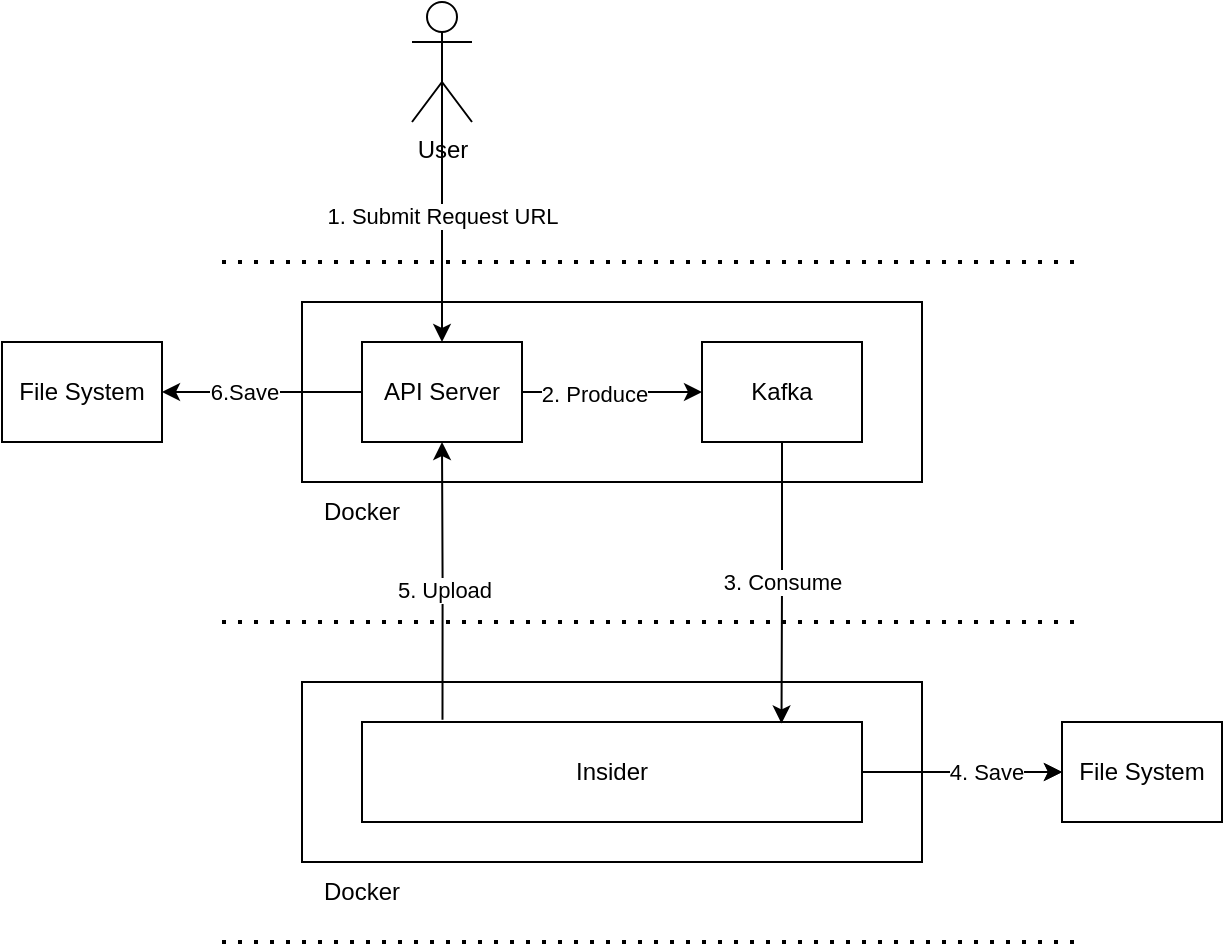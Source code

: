 <mxfile version="23.1.0" type="device">
  <diagram name="第 1 页" id="to4PNuO-dswxLoBqn-uR">
    <mxGraphModel dx="789" dy="448" grid="1" gridSize="10" guides="1" tooltips="1" connect="1" arrows="1" fold="1" page="1" pageScale="1" pageWidth="827" pageHeight="1169" math="0" shadow="0">
      <root>
        <mxCell id="0" />
        <mxCell id="1" parent="0" />
        <mxCell id="WeAkFcIHQg_UhUw0Y04K-15" value="" style="edgeStyle=orthogonalEdgeStyle;rounded=0;orthogonalLoop=1;jettySize=auto;html=1;" parent="1" source="b63spMmRBqd-F8lJFUY--3" target="b63spMmRBqd-F8lJFUY--5" edge="1">
          <mxGeometry relative="1" as="geometry" />
        </mxCell>
        <mxCell id="b63spMmRBqd-F8lJFUY--3" value="" style="rounded=0;whiteSpace=wrap;html=1;fillColor=none;" parent="1" vertex="1">
          <mxGeometry x="320" y="430" width="310" height="90" as="geometry" />
        </mxCell>
        <mxCell id="b63spMmRBqd-F8lJFUY--10" style="edgeStyle=orthogonalEdgeStyle;rounded=0;orthogonalLoop=1;jettySize=auto;html=1;entryX=0.5;entryY=1;entryDx=0;entryDy=0;exitX=0.161;exitY=-0.023;exitDx=0;exitDy=0;exitPerimeter=0;" parent="1" source="b63spMmRBqd-F8lJFUY--1" target="b63spMmRBqd-F8lJFUY--9" edge="1">
          <mxGeometry relative="1" as="geometry">
            <mxPoint x="390" y="440" as="sourcePoint" />
          </mxGeometry>
        </mxCell>
        <mxCell id="b63spMmRBqd-F8lJFUY--15" value="5. Upload" style="edgeLabel;html=1;align=center;verticalAlign=middle;resizable=0;points=[];" parent="b63spMmRBqd-F8lJFUY--10" vertex="1" connectable="0">
          <mxGeometry x="-0.095" y="-2" relative="1" as="geometry">
            <mxPoint x="-2" y="-2" as="offset" />
          </mxGeometry>
        </mxCell>
        <mxCell id="WeAkFcIHQg_UhUw0Y04K-9" style="edgeStyle=orthogonalEdgeStyle;rounded=0;orthogonalLoop=1;jettySize=auto;html=1;exitX=1;exitY=0.5;exitDx=0;exitDy=0;entryX=0;entryY=0.5;entryDx=0;entryDy=0;" parent="1" source="b63spMmRBqd-F8lJFUY--1" target="b63spMmRBqd-F8lJFUY--5" edge="1">
          <mxGeometry relative="1" as="geometry" />
        </mxCell>
        <mxCell id="WeAkFcIHQg_UhUw0Y04K-14" value="4. Save" style="edgeLabel;html=1;align=center;verticalAlign=middle;resizable=0;points=[];" parent="WeAkFcIHQg_UhUw0Y04K-9" vertex="1" connectable="0">
          <mxGeometry x="0.093" y="-1" relative="1" as="geometry">
            <mxPoint x="7" y="-1" as="offset" />
          </mxGeometry>
        </mxCell>
        <mxCell id="b63spMmRBqd-F8lJFUY--1" value="Insider" style="rounded=0;whiteSpace=wrap;html=1;" parent="1" vertex="1">
          <mxGeometry x="350" y="450" width="250" height="50" as="geometry" />
        </mxCell>
        <mxCell id="b63spMmRBqd-F8lJFUY--2" value="" style="endArrow=none;dashed=1;html=1;dashPattern=1 3;strokeWidth=2;rounded=0;" parent="1" edge="1">
          <mxGeometry width="50" height="50" relative="1" as="geometry">
            <mxPoint x="280" y="400" as="sourcePoint" />
            <mxPoint x="710" y="400" as="targetPoint" />
          </mxGeometry>
        </mxCell>
        <mxCell id="b63spMmRBqd-F8lJFUY--4" value="Docker" style="text;html=1;strokeColor=none;fillColor=none;align=center;verticalAlign=middle;whiteSpace=wrap;rounded=0;" parent="1" vertex="1">
          <mxGeometry x="320" y="520" width="60" height="30" as="geometry" />
        </mxCell>
        <mxCell id="b63spMmRBqd-F8lJFUY--5" value="File System" style="rounded=0;whiteSpace=wrap;html=1;" parent="1" vertex="1">
          <mxGeometry x="700" y="450" width="80" height="50" as="geometry" />
        </mxCell>
        <mxCell id="b63spMmRBqd-F8lJFUY--8" value="" style="rounded=0;whiteSpace=wrap;html=1;fillColor=none;" parent="1" vertex="1">
          <mxGeometry x="320" y="240" width="310" height="90" as="geometry" />
        </mxCell>
        <mxCell id="WeAkFcIHQg_UhUw0Y04K-7" style="edgeStyle=orthogonalEdgeStyle;rounded=0;orthogonalLoop=1;jettySize=auto;html=1;exitX=1;exitY=0.5;exitDx=0;exitDy=0;entryX=0;entryY=0.5;entryDx=0;entryDy=0;" parent="1" source="b63spMmRBqd-F8lJFUY--9" target="WeAkFcIHQg_UhUw0Y04K-2" edge="1">
          <mxGeometry relative="1" as="geometry" />
        </mxCell>
        <mxCell id="WeAkFcIHQg_UhUw0Y04K-8" value="2. Produce" style="edgeLabel;html=1;align=center;verticalAlign=middle;resizable=0;points=[];" parent="WeAkFcIHQg_UhUw0Y04K-7" vertex="1" connectable="0">
          <mxGeometry x="-0.214" y="-1" relative="1" as="geometry">
            <mxPoint as="offset" />
          </mxGeometry>
        </mxCell>
        <mxCell id="WeAkFcIHQg_UhUw0Y04K-12" style="edgeStyle=orthogonalEdgeStyle;rounded=0;orthogonalLoop=1;jettySize=auto;html=1;exitX=0;exitY=0.5;exitDx=0;exitDy=0;entryX=1;entryY=0.5;entryDx=0;entryDy=0;" parent="1" source="b63spMmRBqd-F8lJFUY--9" target="WeAkFcIHQg_UhUw0Y04K-10" edge="1">
          <mxGeometry relative="1" as="geometry" />
        </mxCell>
        <mxCell id="WeAkFcIHQg_UhUw0Y04K-13" value="6.Save" style="edgeLabel;html=1;align=center;verticalAlign=middle;resizable=0;points=[];" parent="WeAkFcIHQg_UhUw0Y04K-12" vertex="1" connectable="0">
          <mxGeometry x="-0.051" y="2" relative="1" as="geometry">
            <mxPoint x="-12" y="-2" as="offset" />
          </mxGeometry>
        </mxCell>
        <mxCell id="b63spMmRBqd-F8lJFUY--9" value="API Server" style="rounded=0;whiteSpace=wrap;html=1;" parent="1" vertex="1">
          <mxGeometry x="350" y="260" width="80" height="50" as="geometry" />
        </mxCell>
        <mxCell id="b63spMmRBqd-F8lJFUY--11" value="Docker" style="text;html=1;strokeColor=none;fillColor=none;align=center;verticalAlign=middle;whiteSpace=wrap;rounded=0;" parent="1" vertex="1">
          <mxGeometry x="320" y="330" width="60" height="30" as="geometry" />
        </mxCell>
        <mxCell id="b63spMmRBqd-F8lJFUY--12" value="" style="endArrow=none;dashed=1;html=1;dashPattern=1 3;strokeWidth=2;rounded=0;" parent="1" edge="1">
          <mxGeometry width="50" height="50" relative="1" as="geometry">
            <mxPoint x="280" y="560" as="sourcePoint" />
            <mxPoint x="710" y="560" as="targetPoint" />
          </mxGeometry>
        </mxCell>
        <mxCell id="b63spMmRBqd-F8lJFUY--17" value="" style="endArrow=none;dashed=1;html=1;dashPattern=1 3;strokeWidth=2;rounded=0;" parent="1" edge="1">
          <mxGeometry width="50" height="50" relative="1" as="geometry">
            <mxPoint x="280" y="220" as="sourcePoint" />
            <mxPoint x="710" y="220" as="targetPoint" />
          </mxGeometry>
        </mxCell>
        <mxCell id="WeAkFcIHQg_UhUw0Y04K-6" style="edgeStyle=orthogonalEdgeStyle;rounded=0;orthogonalLoop=1;jettySize=auto;html=1;exitX=0.5;exitY=0.5;exitDx=0;exitDy=0;exitPerimeter=0;" parent="1" source="WeAkFcIHQg_UhUw0Y04K-1" target="b63spMmRBqd-F8lJFUY--9" edge="1">
          <mxGeometry relative="1" as="geometry" />
        </mxCell>
        <mxCell id="WeAkFcIHQg_UhUw0Y04K-16" value="1. Submit Request URL" style="edgeLabel;html=1;align=center;verticalAlign=middle;resizable=0;points=[];" parent="WeAkFcIHQg_UhUw0Y04K-6" vertex="1" connectable="0">
          <mxGeometry x="0.092" relative="1" as="geometry">
            <mxPoint as="offset" />
          </mxGeometry>
        </mxCell>
        <mxCell id="WeAkFcIHQg_UhUw0Y04K-1" value="User" style="shape=umlActor;verticalLabelPosition=bottom;verticalAlign=top;html=1;outlineConnect=0;" parent="1" vertex="1">
          <mxGeometry x="375" y="90" width="30" height="60" as="geometry" />
        </mxCell>
        <mxCell id="WeAkFcIHQg_UhUw0Y04K-2" value="Kafka" style="rounded=0;whiteSpace=wrap;html=1;" parent="1" vertex="1">
          <mxGeometry x="520" y="260" width="80" height="50" as="geometry" />
        </mxCell>
        <mxCell id="WeAkFcIHQg_UhUw0Y04K-4" value="3. Consume" style="edgeStyle=orthogonalEdgeStyle;rounded=0;orthogonalLoop=1;jettySize=auto;html=1;exitX=0.5;exitY=1;exitDx=0;exitDy=0;entryX=0.839;entryY=0.015;entryDx=0;entryDy=0;entryPerimeter=0;" parent="1" source="WeAkFcIHQg_UhUw0Y04K-2" target="b63spMmRBqd-F8lJFUY--1" edge="1">
          <mxGeometry x="-0.003" relative="1" as="geometry">
            <mxPoint as="offset" />
          </mxGeometry>
        </mxCell>
        <mxCell id="WeAkFcIHQg_UhUw0Y04K-10" value="File System" style="rounded=0;whiteSpace=wrap;html=1;" parent="1" vertex="1">
          <mxGeometry x="170" y="260" width="80" height="50" as="geometry" />
        </mxCell>
      </root>
    </mxGraphModel>
  </diagram>
</mxfile>
